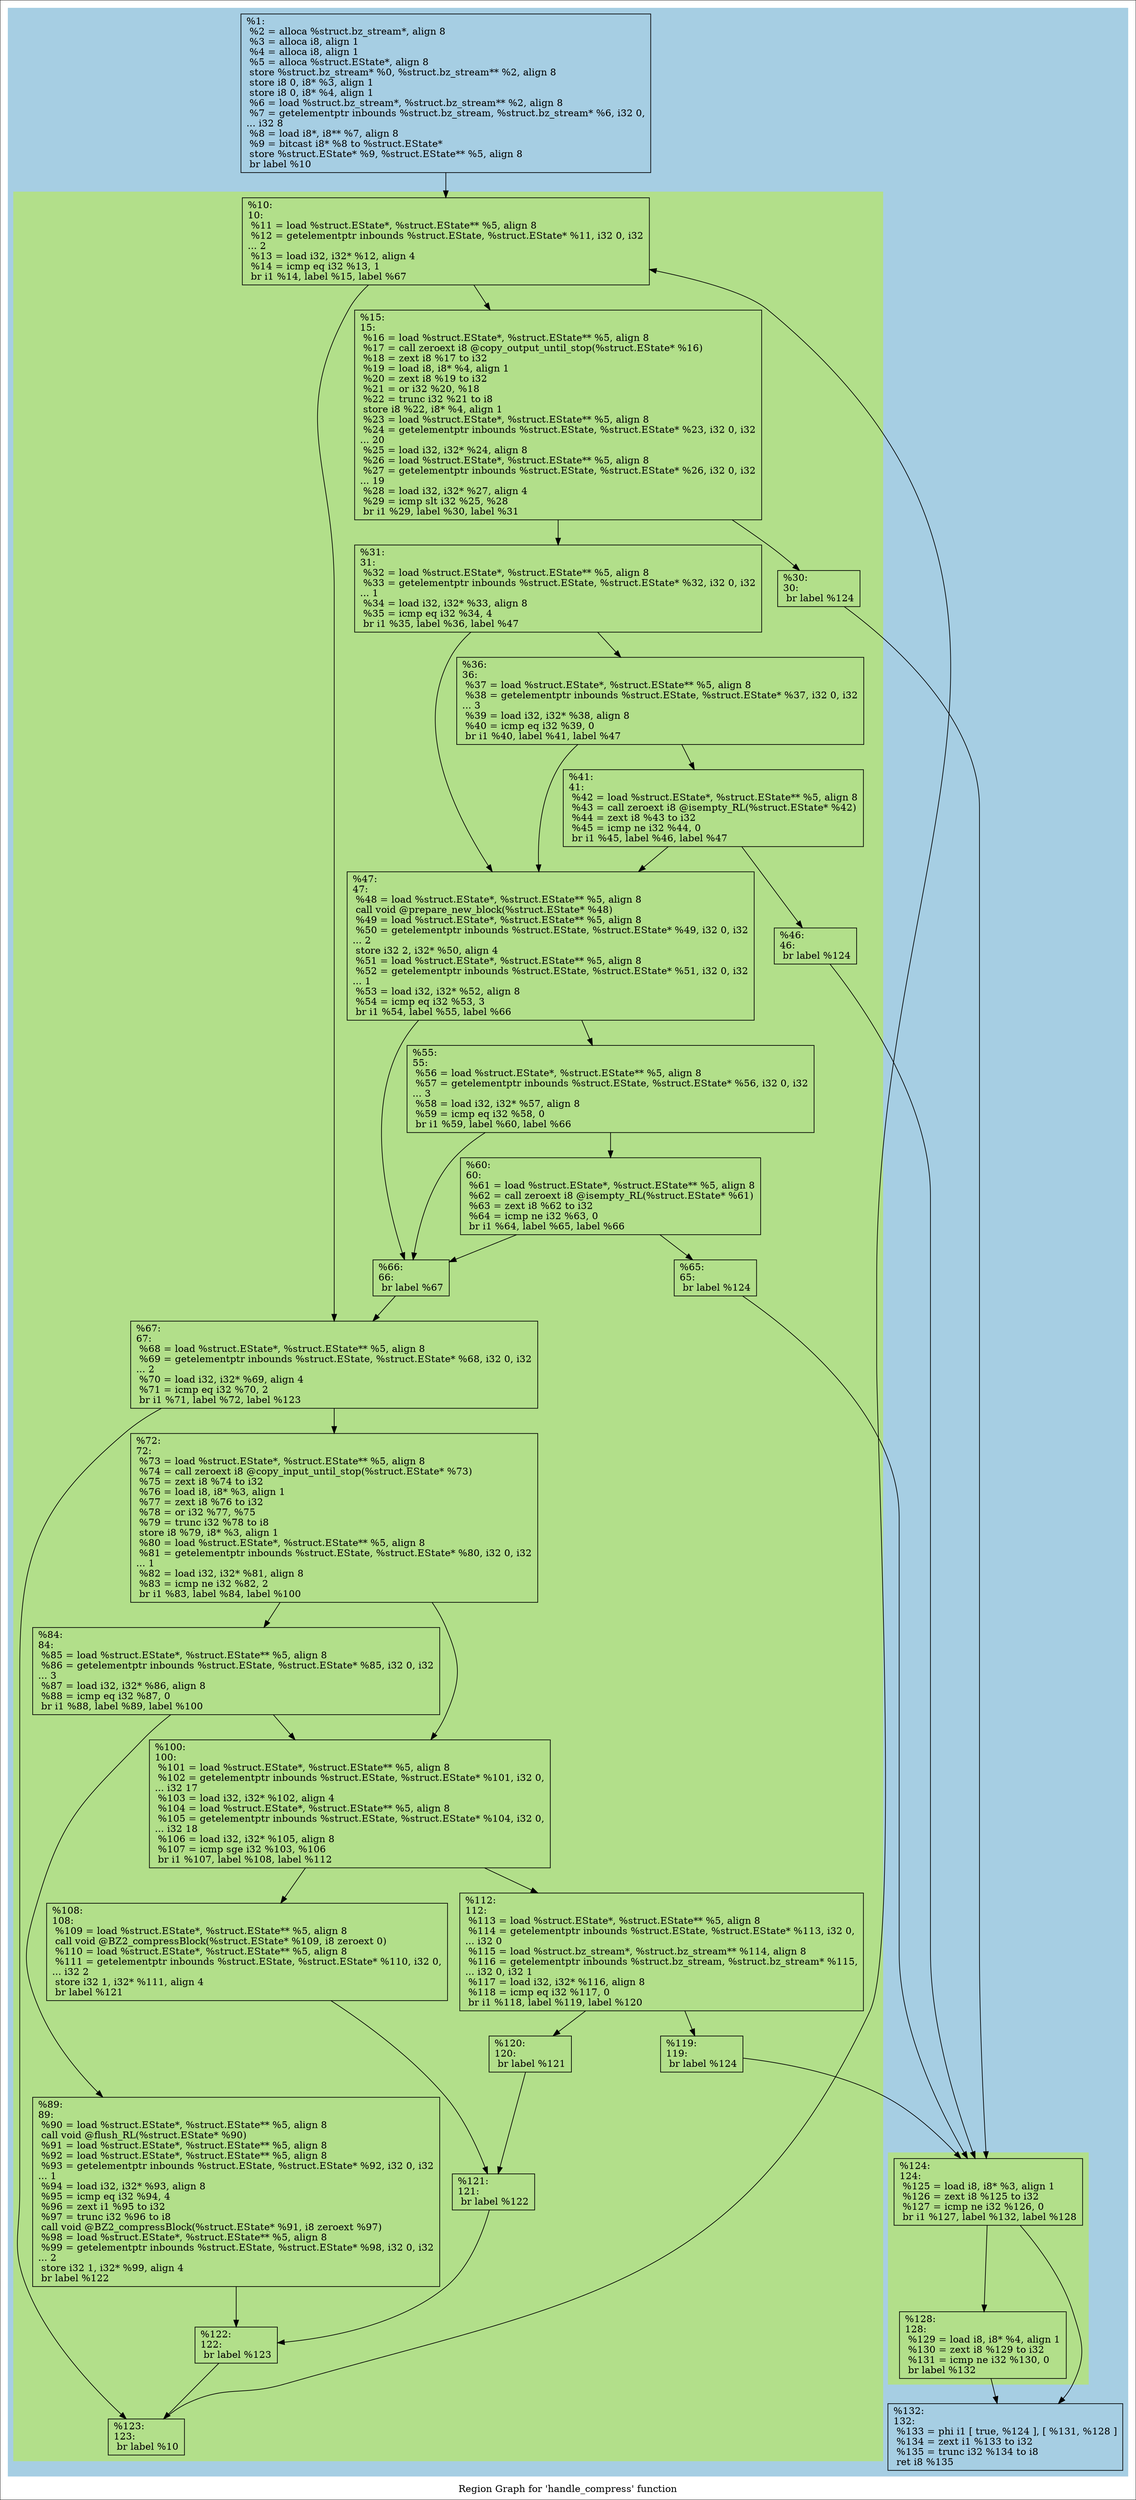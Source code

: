 digraph "Region Graph for 'handle_compress' function" {
	label="Region Graph for 'handle_compress' function";

	Node0x2a8ada0 [shape=record,label="{%1:\l  %2 = alloca %struct.bz_stream*, align 8\l  %3 = alloca i8, align 1\l  %4 = alloca i8, align 1\l  %5 = alloca %struct.EState*, align 8\l  store %struct.bz_stream* %0, %struct.bz_stream** %2, align 8\l  store i8 0, i8* %3, align 1\l  store i8 0, i8* %4, align 1\l  %6 = load %struct.bz_stream*, %struct.bz_stream** %2, align 8\l  %7 = getelementptr inbounds %struct.bz_stream, %struct.bz_stream* %6, i32 0,\l... i32 8\l  %8 = load i8*, i8** %7, align 8\l  %9 = bitcast i8* %8 to %struct.EState*\l  store %struct.EState* %9, %struct.EState** %5, align 8\l  br label %10\l}"];
	Node0x2a8ada0 -> Node0x2b49b10;
	Node0x2b49b10 [shape=record,label="{%10:\l10:                                               \l  %11 = load %struct.EState*, %struct.EState** %5, align 8\l  %12 = getelementptr inbounds %struct.EState, %struct.EState* %11, i32 0, i32\l... 2\l  %13 = load i32, i32* %12, align 4\l  %14 = icmp eq i32 %13, 1\l  br i1 %14, label %15, label %67\l}"];
	Node0x2b49b10 -> Node0x2a56550;
	Node0x2b49b10 -> Node0x2b3ce90;
	Node0x2a56550 [shape=record,label="{%15:\l15:                                               \l  %16 = load %struct.EState*, %struct.EState** %5, align 8\l  %17 = call zeroext i8 @copy_output_until_stop(%struct.EState* %16)\l  %18 = zext i8 %17 to i32\l  %19 = load i8, i8* %4, align 1\l  %20 = zext i8 %19 to i32\l  %21 = or i32 %20, %18\l  %22 = trunc i32 %21 to i8\l  store i8 %22, i8* %4, align 1\l  %23 = load %struct.EState*, %struct.EState** %5, align 8\l  %24 = getelementptr inbounds %struct.EState, %struct.EState* %23, i32 0, i32\l... 20\l  %25 = load i32, i32* %24, align 8\l  %26 = load %struct.EState*, %struct.EState** %5, align 8\l  %27 = getelementptr inbounds %struct.EState, %struct.EState* %26, i32 0, i32\l... 19\l  %28 = load i32, i32* %27, align 4\l  %29 = icmp slt i32 %25, %28\l  br i1 %29, label %30, label %31\l}"];
	Node0x2a56550 -> Node0x2afc150;
	Node0x2a56550 -> Node0x2acaeb0;
	Node0x2afc150 [shape=record,label="{%30:\l30:                                               \l  br label %124\l}"];
	Node0x2afc150 -> Node0x28bf070;
	Node0x28bf070 [shape=record,label="{%124:\l124:                                              \l  %125 = load i8, i8* %3, align 1\l  %126 = zext i8 %125 to i32\l  %127 = icmp ne i32 %126, 0\l  br i1 %127, label %132, label %128\l}"];
	Node0x28bf070 -> Node0x2ac5cf0;
	Node0x28bf070 -> Node0x2b44120;
	Node0x2ac5cf0 [shape=record,label="{%132:\l132:                                              \l  %133 = phi i1 [ true, %124 ], [ %131, %128 ]\l  %134 = zext i1 %133 to i32\l  %135 = trunc i32 %134 to i8\l  ret i8 %135\l}"];
	Node0x2b44120 [shape=record,label="{%128:\l128:                                              \l  %129 = load i8, i8* %4, align 1\l  %130 = zext i8 %129 to i32\l  %131 = icmp ne i32 %130, 0\l  br label %132\l}"];
	Node0x2b44120 -> Node0x2ac5cf0;
	Node0x2acaeb0 [shape=record,label="{%31:\l31:                                               \l  %32 = load %struct.EState*, %struct.EState** %5, align 8\l  %33 = getelementptr inbounds %struct.EState, %struct.EState* %32, i32 0, i32\l... 1\l  %34 = load i32, i32* %33, align 8\l  %35 = icmp eq i32 %34, 4\l  br i1 %35, label %36, label %47\l}"];
	Node0x2acaeb0 -> Node0x2862d30;
	Node0x2acaeb0 -> Node0x2a00f00;
	Node0x2862d30 [shape=record,label="{%36:\l36:                                               \l  %37 = load %struct.EState*, %struct.EState** %5, align 8\l  %38 = getelementptr inbounds %struct.EState, %struct.EState* %37, i32 0, i32\l... 3\l  %39 = load i32, i32* %38, align 8\l  %40 = icmp eq i32 %39, 0\l  br i1 %40, label %41, label %47\l}"];
	Node0x2862d30 -> Node0x2ac27f0;
	Node0x2862d30 -> Node0x2a00f00;
	Node0x2ac27f0 [shape=record,label="{%41:\l41:                                               \l  %42 = load %struct.EState*, %struct.EState** %5, align 8\l  %43 = call zeroext i8 @isempty_RL(%struct.EState* %42)\l  %44 = zext i8 %43 to i32\l  %45 = icmp ne i32 %44, 0\l  br i1 %45, label %46, label %47\l}"];
	Node0x2ac27f0 -> Node0x28c2d40;
	Node0x2ac27f0 -> Node0x2a00f00;
	Node0x28c2d40 [shape=record,label="{%46:\l46:                                               \l  br label %124\l}"];
	Node0x28c2d40 -> Node0x28bf070;
	Node0x2a00f00 [shape=record,label="{%47:\l47:                                               \l  %48 = load %struct.EState*, %struct.EState** %5, align 8\l  call void @prepare_new_block(%struct.EState* %48)\l  %49 = load %struct.EState*, %struct.EState** %5, align 8\l  %50 = getelementptr inbounds %struct.EState, %struct.EState* %49, i32 0, i32\l... 2\l  store i32 2, i32* %50, align 4\l  %51 = load %struct.EState*, %struct.EState** %5, align 8\l  %52 = getelementptr inbounds %struct.EState, %struct.EState* %51, i32 0, i32\l... 1\l  %53 = load i32, i32* %52, align 8\l  %54 = icmp eq i32 %53, 3\l  br i1 %54, label %55, label %66\l}"];
	Node0x2a00f00 -> Node0x2ab66b0;
	Node0x2a00f00 -> Node0x2a977a0;
	Node0x2ab66b0 [shape=record,label="{%55:\l55:                                               \l  %56 = load %struct.EState*, %struct.EState** %5, align 8\l  %57 = getelementptr inbounds %struct.EState, %struct.EState* %56, i32 0, i32\l... 3\l  %58 = load i32, i32* %57, align 8\l  %59 = icmp eq i32 %58, 0\l  br i1 %59, label %60, label %66\l}"];
	Node0x2ab66b0 -> Node0x2a82160;
	Node0x2ab66b0 -> Node0x2a977a0;
	Node0x2a82160 [shape=record,label="{%60:\l60:                                               \l  %61 = load %struct.EState*, %struct.EState** %5, align 8\l  %62 = call zeroext i8 @isempty_RL(%struct.EState* %61)\l  %63 = zext i8 %62 to i32\l  %64 = icmp ne i32 %63, 0\l  br i1 %64, label %65, label %66\l}"];
	Node0x2a82160 -> Node0x2b3a750;
	Node0x2a82160 -> Node0x2a977a0;
	Node0x2b3a750 [shape=record,label="{%65:\l65:                                               \l  br label %124\l}"];
	Node0x2b3a750 -> Node0x28bf070;
	Node0x2a977a0 [shape=record,label="{%66:\l66:                                               \l  br label %67\l}"];
	Node0x2a977a0 -> Node0x2b3ce90;
	Node0x2b3ce90 [shape=record,label="{%67:\l67:                                               \l  %68 = load %struct.EState*, %struct.EState** %5, align 8\l  %69 = getelementptr inbounds %struct.EState, %struct.EState* %68, i32 0, i32\l... 2\l  %70 = load i32, i32* %69, align 4\l  %71 = icmp eq i32 %70, 2\l  br i1 %71, label %72, label %123\l}"];
	Node0x2b3ce90 -> Node0x2a931f0;
	Node0x2b3ce90 -> Node0x280f610;
	Node0x2a931f0 [shape=record,label="{%72:\l72:                                               \l  %73 = load %struct.EState*, %struct.EState** %5, align 8\l  %74 = call zeroext i8 @copy_input_until_stop(%struct.EState* %73)\l  %75 = zext i8 %74 to i32\l  %76 = load i8, i8* %3, align 1\l  %77 = zext i8 %76 to i32\l  %78 = or i32 %77, %75\l  %79 = trunc i32 %78 to i8\l  store i8 %79, i8* %3, align 1\l  %80 = load %struct.EState*, %struct.EState** %5, align 8\l  %81 = getelementptr inbounds %struct.EState, %struct.EState* %80, i32 0, i32\l... 1\l  %82 = load i32, i32* %81, align 8\l  %83 = icmp ne i32 %82, 2\l  br i1 %83, label %84, label %100\l}"];
	Node0x2a931f0 -> Node0x2b37950;
	Node0x2a931f0 -> Node0x2b3ee40;
	Node0x2b37950 [shape=record,label="{%84:\l84:                                               \l  %85 = load %struct.EState*, %struct.EState** %5, align 8\l  %86 = getelementptr inbounds %struct.EState, %struct.EState* %85, i32 0, i32\l... 3\l  %87 = load i32, i32* %86, align 8\l  %88 = icmp eq i32 %87, 0\l  br i1 %88, label %89, label %100\l}"];
	Node0x2b37950 -> Node0x2a489f0;
	Node0x2b37950 -> Node0x2b3ee40;
	Node0x2a489f0 [shape=record,label="{%89:\l89:                                               \l  %90 = load %struct.EState*, %struct.EState** %5, align 8\l  call void @flush_RL(%struct.EState* %90)\l  %91 = load %struct.EState*, %struct.EState** %5, align 8\l  %92 = load %struct.EState*, %struct.EState** %5, align 8\l  %93 = getelementptr inbounds %struct.EState, %struct.EState* %92, i32 0, i32\l... 1\l  %94 = load i32, i32* %93, align 8\l  %95 = icmp eq i32 %94, 4\l  %96 = zext i1 %95 to i32\l  %97 = trunc i32 %96 to i8\l  call void @BZ2_compressBlock(%struct.EState* %91, i8 zeroext %97)\l  %98 = load %struct.EState*, %struct.EState** %5, align 8\l  %99 = getelementptr inbounds %struct.EState, %struct.EState* %98, i32 0, i32\l... 2\l  store i32 1, i32* %99, align 4\l  br label %122\l}"];
	Node0x2a489f0 -> Node0x2ac4970;
	Node0x2ac4970 [shape=record,label="{%122:\l122:                                              \l  br label %123\l}"];
	Node0x2ac4970 -> Node0x280f610;
	Node0x280f610 [shape=record,label="{%123:\l123:                                              \l  br label %10\l}"];
	Node0x280f610 -> Node0x2b49b10[constraint=false];
	Node0x2b3ee40 [shape=record,label="{%100:\l100:                                              \l  %101 = load %struct.EState*, %struct.EState** %5, align 8\l  %102 = getelementptr inbounds %struct.EState, %struct.EState* %101, i32 0,\l... i32 17\l  %103 = load i32, i32* %102, align 4\l  %104 = load %struct.EState*, %struct.EState** %5, align 8\l  %105 = getelementptr inbounds %struct.EState, %struct.EState* %104, i32 0,\l... i32 18\l  %106 = load i32, i32* %105, align 8\l  %107 = icmp sge i32 %103, %106\l  br i1 %107, label %108, label %112\l}"];
	Node0x2b3ee40 -> Node0x2a75390;
	Node0x2b3ee40 -> Node0x2a8aa60;
	Node0x2a75390 [shape=record,label="{%108:\l108:                                              \l  %109 = load %struct.EState*, %struct.EState** %5, align 8\l  call void @BZ2_compressBlock(%struct.EState* %109, i8 zeroext 0)\l  %110 = load %struct.EState*, %struct.EState** %5, align 8\l  %111 = getelementptr inbounds %struct.EState, %struct.EState* %110, i32 0,\l... i32 2\l  store i32 1, i32* %111, align 4\l  br label %121\l}"];
	Node0x2a75390 -> Node0x2aa05f0;
	Node0x2aa05f0 [shape=record,label="{%121:\l121:                                              \l  br label %122\l}"];
	Node0x2aa05f0 -> Node0x2ac4970;
	Node0x2a8aa60 [shape=record,label="{%112:\l112:                                              \l  %113 = load %struct.EState*, %struct.EState** %5, align 8\l  %114 = getelementptr inbounds %struct.EState, %struct.EState* %113, i32 0,\l... i32 0\l  %115 = load %struct.bz_stream*, %struct.bz_stream** %114, align 8\l  %116 = getelementptr inbounds %struct.bz_stream, %struct.bz_stream* %115,\l... i32 0, i32 1\l  %117 = load i32, i32* %116, align 8\l  %118 = icmp eq i32 %117, 0\l  br i1 %118, label %119, label %120\l}"];
	Node0x2a8aa60 -> Node0x2ab0a30;
	Node0x2a8aa60 -> Node0x2aa3940;
	Node0x2ab0a30 [shape=record,label="{%119:\l119:                                              \l  br label %124\l}"];
	Node0x2ab0a30 -> Node0x28bf070;
	Node0x2aa3940 [shape=record,label="{%120:\l120:                                              \l  br label %121\l}"];
	Node0x2aa3940 -> Node0x2aa05f0;
	colorscheme = "paired12"
        subgraph cluster_0x2b62410 {
          label = "";
          style = filled;
          color = 1
          subgraph cluster_0x2b99840 {
            label = "";
            style = filled;
            color = 3
            Node0x2b49b10;
            Node0x2a56550;
            Node0x2afc150;
            Node0x2acaeb0;
            Node0x2862d30;
            Node0x2ac27f0;
            Node0x28c2d40;
            Node0x2a00f00;
            Node0x2ab66b0;
            Node0x2a82160;
            Node0x2b3a750;
            Node0x2a977a0;
            Node0x2b3ce90;
            Node0x2a931f0;
            Node0x2b37950;
            Node0x2a489f0;
            Node0x2ac4970;
            Node0x280f610;
            Node0x2b3ee40;
            Node0x2a75390;
            Node0x2aa05f0;
            Node0x2a8aa60;
            Node0x2ab0a30;
            Node0x2aa3940;
          }
          subgraph cluster_0x2b997c0 {
            label = "";
            style = filled;
            color = 3
            Node0x28bf070;
            Node0x2b44120;
          }
          Node0x2a8ada0;
          Node0x2ac5cf0;
        }
}
